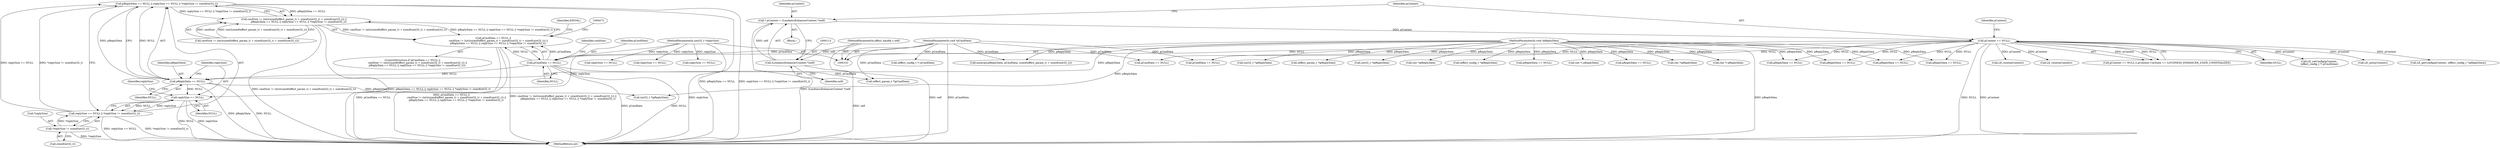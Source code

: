 digraph "0_Android_aeea52da00d210587fb3ed895de3d5f2e0264c88_3@API" {
"1000452" [label="(Call,pReplyData == NULL || replySize == NULL || *replySize != sizeof(int32_t))"];
"1000453" [label="(Call,pReplyData == NULL)"];
"1000107" [label="(MethodParameterIn,void *pReplyData)"];
"1000436" [label="(Call,pCmdData == NULL)"];
"1000105" [label="(MethodParameterIn,void *pCmdData)"];
"1000118" [label="(Call,pContext == NULL)"];
"1000110" [label="(Call,* pContext = (LoudnessEnhancerContext *)self)"];
"1000112" [label="(Call,(LoudnessEnhancerContext *)self)"];
"1000102" [label="(MethodParameterIn,effect_handle_t self)"];
"1000456" [label="(Call,replySize == NULL || *replySize != sizeof(int32_t))"];
"1000457" [label="(Call,replySize == NULL)"];
"1000106" [label="(MethodParameterIn,uint32_t *replySize)"];
"1000460" [label="(Call,*replySize != sizeof(int32_t))"];
"1000439" [label="(Call,cmdSize != (int)(sizeof(effect_param_t) + sizeof(uint32_t) + sizeof(uint32_t)) ||\n            pReplyData == NULL || replySize == NULL || *replySize != sizeof(int32_t))"];
"1000435" [label="(Call,pCmdData == NULL ||\n             cmdSize != (int)(sizeof(effect_param_t) + sizeof(uint32_t) + sizeof(uint32_t)) ||\n            pReplyData == NULL || replySize == NULL || *replySize != sizeof(int32_t))"];
"1000344" [label="(Call,memcpy(pReplyData, pCmdData, sizeof(effect_param_t) + sizeof(uint32_t)))"];
"1000441" [label="(Identifier,cmdSize)"];
"1000114" [label="(Identifier,self)"];
"1000471" [label="(Call,(int32_t *)pReplyData)"];
"1000186" [label="(Call,(int *) pReplyData)"];
"1000266" [label="(Call,pReplyData == NULL)"];
"1000536" [label="(Call,(int32_t *)pReplyData)"];
"1000136" [label="(Call,pReplyData == NULL)"];
"1000530" [label="(Call,LE_reset(pContext))"];
"1000455" [label="(Identifier,NULL)"];
"1000217" [label="(Call,LE_reset(pContext))"];
"1000172" [label="(Call,replySize == NULL)"];
"1000227" [label="(Call,replySize == NULL)"];
"1000461" [label="(Call,*replySize)"];
"1000123" [label="(Identifier,pContext)"];
"1000355" [label="(Call,(effect_param_t *)pReplyData)"];
"1000117" [label="(Call,pContext == NULL || pContext->mState == LOUDNESS_ENHANCER_STATE_UNINITIALIZED)"];
"1000439" [label="(Call,cmdSize != (int)(sizeof(effect_param_t) + sizeof(uint32_t) + sizeof(uint32_t)) ||\n            pReplyData == NULL || replySize == NULL || *replySize != sizeof(int32_t))"];
"1000107" [label="(MethodParameterIn,void *pReplyData)"];
"1000478" [label="(Call,(effect_param_t *)pCmdData)"];
"1000555" [label="(MethodReturn,int)"];
"1000498" [label="(Call,(int32_t *)pReplyData)"];
"1000437" [label="(Identifier,pCmdData)"];
"1000120" [label="(Identifier,NULL)"];
"1000297" [label="(Call,(int *)pReplyData)"];
"1000306" [label="(Call,pCmdData == NULL)"];
"1000111" [label="(Identifier,pContext)"];
"1000212" [label="(Call,(effect_config_t *)pReplyData)"];
"1000191" [label="(Call,(effect_config_t *) pCmdData)"];
"1000189" [label="(Call,LE_setConfig(pContext,\n (effect_config_t *) pCmdData))"];
"1000198" [label="(Call,pReplyData == NULL)"];
"1000112" [label="(Call,(LoudnessEnhancerContext *)self)"];
"1000453" [label="(Call,pReplyData == NULL)"];
"1000320" [label="(Call,pReplyData == NULL)"];
"1000159" [label="(Call,pCmdData == NULL)"];
"1000110" [label="(Call,* pContext = (LoudnessEnhancerContext *)self)"];
"1000458" [label="(Identifier,replySize)"];
"1000463" [label="(Call,sizeof(int32_t))"];
"1000462" [label="(Identifier,replySize)"];
"1000150" [label="(Call,(int *) pReplyData)"];
"1000118" [label="(Call,pContext == NULL)"];
"1000436" [label="(Call,pCmdData == NULL)"];
"1000108" [label="(Block,)"];
"1000460" [label="(Call,*replySize != sizeof(int32_t))"];
"1000459" [label="(Identifier,NULL)"];
"1000440" [label="(Call,cmdSize != (int)(sizeof(effect_param_t) + sizeof(uint32_t) + sizeof(uint32_t)))"];
"1000468" [label="(Identifier,EINVAL)"];
"1000153" [label="(Call,LE_init(pContext))"];
"1000168" [label="(Call,pReplyData == NULL)"];
"1000435" [label="(Call,pCmdData == NULL ||\n             cmdSize != (int)(sizeof(effect_param_t) + sizeof(uint32_t) + sizeof(uint32_t)) ||\n            pReplyData == NULL || replySize == NULL || *replySize != sizeof(int32_t))"];
"1000119" [label="(Identifier,pContext)"];
"1000223" [label="(Call,pReplyData == NULL)"];
"1000434" [label="(ControlStructure,if (pCmdData == NULL ||\n             cmdSize != (int)(sizeof(effect_param_t) + sizeof(uint32_t) + sizeof(uint32_t)) ||\n            pReplyData == NULL || replySize == NULL || *replySize != sizeof(int32_t)))"];
"1000210" [label="(Call,LE_getConfig(pContext, (effect_config_t *)pReplyData))"];
"1000456" [label="(Call,replySize == NULL || *replySize != sizeof(int32_t))"];
"1000452" [label="(Call,pReplyData == NULL || replySize == NULL || *replySize != sizeof(int32_t))"];
"1000105" [label="(MethodParameterIn,void *pCmdData)"];
"1000438" [label="(Identifier,NULL)"];
"1000324" [label="(Call,replySize == NULL)"];
"1000457" [label="(Call,replySize == NULL)"];
"1000454" [label="(Identifier,pReplyData)"];
"1000106" [label="(MethodParameterIn,uint32_t *replySize)"];
"1000102" [label="(MethodParameterIn,effect_handle_t self)"];
"1000258" [label="(Call,(int *)pReplyData)"];
"1000452" -> "1000439"  [label="AST: "];
"1000452" -> "1000453"  [label="CFG: "];
"1000452" -> "1000456"  [label="CFG: "];
"1000453" -> "1000452"  [label="AST: "];
"1000456" -> "1000452"  [label="AST: "];
"1000439" -> "1000452"  [label="CFG: "];
"1000452" -> "1000555"  [label="DDG: pReplyData == NULL"];
"1000452" -> "1000555"  [label="DDG: replySize == NULL || *replySize != sizeof(int32_t)"];
"1000452" -> "1000439"  [label="DDG: pReplyData == NULL"];
"1000452" -> "1000439"  [label="DDG: replySize == NULL || *replySize != sizeof(int32_t)"];
"1000453" -> "1000452"  [label="DDG: pReplyData"];
"1000453" -> "1000452"  [label="DDG: NULL"];
"1000456" -> "1000452"  [label="DDG: replySize == NULL"];
"1000456" -> "1000452"  [label="DDG: *replySize != sizeof(int32_t)"];
"1000453" -> "1000455"  [label="CFG: "];
"1000454" -> "1000453"  [label="AST: "];
"1000455" -> "1000453"  [label="AST: "];
"1000458" -> "1000453"  [label="CFG: "];
"1000453" -> "1000555"  [label="DDG: NULL"];
"1000453" -> "1000555"  [label="DDG: pReplyData"];
"1000107" -> "1000453"  [label="DDG: pReplyData"];
"1000436" -> "1000453"  [label="DDG: NULL"];
"1000453" -> "1000457"  [label="DDG: NULL"];
"1000453" -> "1000471"  [label="DDG: pReplyData"];
"1000107" -> "1000101"  [label="AST: "];
"1000107" -> "1000555"  [label="DDG: pReplyData"];
"1000107" -> "1000136"  [label="DDG: pReplyData"];
"1000107" -> "1000150"  [label="DDG: pReplyData"];
"1000107" -> "1000168"  [label="DDG: pReplyData"];
"1000107" -> "1000186"  [label="DDG: pReplyData"];
"1000107" -> "1000198"  [label="DDG: pReplyData"];
"1000107" -> "1000212"  [label="DDG: pReplyData"];
"1000107" -> "1000223"  [label="DDG: pReplyData"];
"1000107" -> "1000258"  [label="DDG: pReplyData"];
"1000107" -> "1000266"  [label="DDG: pReplyData"];
"1000107" -> "1000297"  [label="DDG: pReplyData"];
"1000107" -> "1000320"  [label="DDG: pReplyData"];
"1000107" -> "1000344"  [label="DDG: pReplyData"];
"1000107" -> "1000355"  [label="DDG: pReplyData"];
"1000107" -> "1000471"  [label="DDG: pReplyData"];
"1000107" -> "1000498"  [label="DDG: pReplyData"];
"1000107" -> "1000536"  [label="DDG: pReplyData"];
"1000436" -> "1000435"  [label="AST: "];
"1000436" -> "1000438"  [label="CFG: "];
"1000437" -> "1000436"  [label="AST: "];
"1000438" -> "1000436"  [label="AST: "];
"1000441" -> "1000436"  [label="CFG: "];
"1000435" -> "1000436"  [label="CFG: "];
"1000436" -> "1000555"  [label="DDG: pCmdData"];
"1000436" -> "1000555"  [label="DDG: NULL"];
"1000436" -> "1000435"  [label="DDG: pCmdData"];
"1000436" -> "1000435"  [label="DDG: NULL"];
"1000105" -> "1000436"  [label="DDG: pCmdData"];
"1000118" -> "1000436"  [label="DDG: NULL"];
"1000436" -> "1000478"  [label="DDG: pCmdData"];
"1000105" -> "1000101"  [label="AST: "];
"1000105" -> "1000555"  [label="DDG: pCmdData"];
"1000105" -> "1000159"  [label="DDG: pCmdData"];
"1000105" -> "1000191"  [label="DDG: pCmdData"];
"1000105" -> "1000306"  [label="DDG: pCmdData"];
"1000105" -> "1000344"  [label="DDG: pCmdData"];
"1000105" -> "1000478"  [label="DDG: pCmdData"];
"1000118" -> "1000117"  [label="AST: "];
"1000118" -> "1000120"  [label="CFG: "];
"1000119" -> "1000118"  [label="AST: "];
"1000120" -> "1000118"  [label="AST: "];
"1000123" -> "1000118"  [label="CFG: "];
"1000117" -> "1000118"  [label="CFG: "];
"1000118" -> "1000555"  [label="DDG: NULL"];
"1000118" -> "1000555"  [label="DDG: pContext"];
"1000118" -> "1000117"  [label="DDG: pContext"];
"1000118" -> "1000117"  [label="DDG: NULL"];
"1000110" -> "1000118"  [label="DDG: pContext"];
"1000118" -> "1000136"  [label="DDG: NULL"];
"1000118" -> "1000153"  [label="DDG: pContext"];
"1000118" -> "1000159"  [label="DDG: NULL"];
"1000118" -> "1000189"  [label="DDG: pContext"];
"1000118" -> "1000198"  [label="DDG: NULL"];
"1000118" -> "1000210"  [label="DDG: pContext"];
"1000118" -> "1000217"  [label="DDG: pContext"];
"1000118" -> "1000223"  [label="DDG: NULL"];
"1000118" -> "1000266"  [label="DDG: NULL"];
"1000118" -> "1000306"  [label="DDG: NULL"];
"1000118" -> "1000530"  [label="DDG: pContext"];
"1000110" -> "1000108"  [label="AST: "];
"1000110" -> "1000112"  [label="CFG: "];
"1000111" -> "1000110"  [label="AST: "];
"1000112" -> "1000110"  [label="AST: "];
"1000119" -> "1000110"  [label="CFG: "];
"1000110" -> "1000555"  [label="DDG: (LoudnessEnhancerContext *)self"];
"1000112" -> "1000110"  [label="DDG: self"];
"1000112" -> "1000114"  [label="CFG: "];
"1000113" -> "1000112"  [label="AST: "];
"1000114" -> "1000112"  [label="AST: "];
"1000112" -> "1000555"  [label="DDG: self"];
"1000102" -> "1000112"  [label="DDG: self"];
"1000102" -> "1000101"  [label="AST: "];
"1000102" -> "1000555"  [label="DDG: self"];
"1000456" -> "1000457"  [label="CFG: "];
"1000456" -> "1000460"  [label="CFG: "];
"1000457" -> "1000456"  [label="AST: "];
"1000460" -> "1000456"  [label="AST: "];
"1000456" -> "1000555"  [label="DDG: *replySize != sizeof(int32_t)"];
"1000456" -> "1000555"  [label="DDG: replySize == NULL"];
"1000457" -> "1000456"  [label="DDG: replySize"];
"1000457" -> "1000456"  [label="DDG: NULL"];
"1000460" -> "1000456"  [label="DDG: *replySize"];
"1000457" -> "1000459"  [label="CFG: "];
"1000458" -> "1000457"  [label="AST: "];
"1000459" -> "1000457"  [label="AST: "];
"1000462" -> "1000457"  [label="CFG: "];
"1000457" -> "1000555"  [label="DDG: NULL"];
"1000457" -> "1000555"  [label="DDG: replySize"];
"1000106" -> "1000457"  [label="DDG: replySize"];
"1000106" -> "1000101"  [label="AST: "];
"1000106" -> "1000555"  [label="DDG: replySize"];
"1000106" -> "1000172"  [label="DDG: replySize"];
"1000106" -> "1000227"  [label="DDG: replySize"];
"1000106" -> "1000324"  [label="DDG: replySize"];
"1000460" -> "1000463"  [label="CFG: "];
"1000461" -> "1000460"  [label="AST: "];
"1000463" -> "1000460"  [label="AST: "];
"1000460" -> "1000555"  [label="DDG: *replySize"];
"1000439" -> "1000435"  [label="AST: "];
"1000439" -> "1000440"  [label="CFG: "];
"1000440" -> "1000439"  [label="AST: "];
"1000435" -> "1000439"  [label="CFG: "];
"1000439" -> "1000555"  [label="DDG: cmdSize != (int)(sizeof(effect_param_t) + sizeof(uint32_t) + sizeof(uint32_t))"];
"1000439" -> "1000555"  [label="DDG: pReplyData == NULL || replySize == NULL || *replySize != sizeof(int32_t)"];
"1000439" -> "1000435"  [label="DDG: cmdSize != (int)(sizeof(effect_param_t) + sizeof(uint32_t) + sizeof(uint32_t))"];
"1000439" -> "1000435"  [label="DDG: pReplyData == NULL || replySize == NULL || *replySize != sizeof(int32_t)"];
"1000440" -> "1000439"  [label="DDG: cmdSize"];
"1000440" -> "1000439"  [label="DDG: (int)(sizeof(effect_param_t) + sizeof(uint32_t) + sizeof(uint32_t))"];
"1000435" -> "1000434"  [label="AST: "];
"1000468" -> "1000435"  [label="CFG: "];
"1000472" -> "1000435"  [label="CFG: "];
"1000435" -> "1000555"  [label="DDG: pCmdData == NULL"];
"1000435" -> "1000555"  [label="DDG: pCmdData == NULL ||\n             cmdSize != (int)(sizeof(effect_param_t) + sizeof(uint32_t) + sizeof(uint32_t)) ||\n            pReplyData == NULL || replySize == NULL || *replySize != sizeof(int32_t)"];
"1000435" -> "1000555"  [label="DDG: cmdSize != (int)(sizeof(effect_param_t) + sizeof(uint32_t) + sizeof(uint32_t)) ||\n            pReplyData == NULL || replySize == NULL || *replySize != sizeof(int32_t)"];
}
